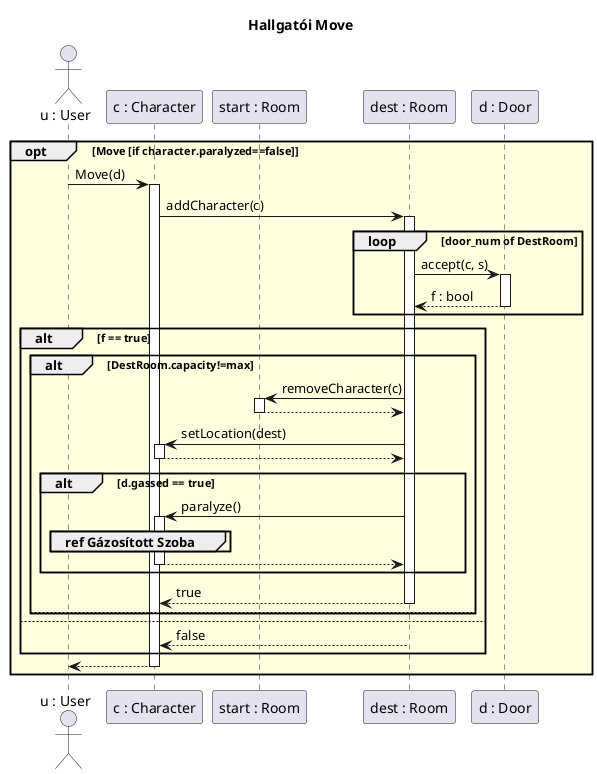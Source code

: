 @startuml move

Title Hallgatói Move

actor "u : User" as u
participant "c : Character" as char
participant "start : Room" as sz
participant "dest : Room" as dsz
participant "d : Door" as a

opt #lightyellow Move [if character.paralyzed==false]
    u->char ++: Move(d)
    char->dsz ++: addCharacter(c)

    loop door_num of DestRoom
        dsz->a ++: accept(c, s)
        a-->dsz --: f : bool
    end

    alt f == true
        alt DestRoom.capacity!=max

            dsz->sz ++: removeCharacter(c)
            return

            dsz->char ++: setLocation(dest)
            return

            alt d.gassed == true
                dsz -> char ++: paralyze()
                group ref Gázosított Szoba
                end
                return
            end


            dsz-->char --: true

        else
        end
    else
        dsz-->char --: false
    end
    char-->u --:
end

@enduml

@startuml oktatoi move

Title Oktatói Move

actor "u : AI" as u
participant "c : Character" as char
participant "start : Room" as sz
participant "dest : Room" as dsz
participant "d : Door" as a

opt #lightyellow Move [if character.skipturn==false]
    u->char ++: Move(d)
    char->dsz ++: addCharacter(c)

    loop door_num of DestRoom
        dsz->a ++: accept(c, s)
        a-->dsz --: f : bool
    end

    alt f == true
        alt DestRoom.capacity!=max

            dsz->sz ++: removeCharacter(c)
            return

            dsz->char ++: setLocation(dest)
            return

            alt d.gassed == true
                dsz -> char ++: paralyze()
                group ref Gázosított Szoba
                end
                return
            end


            dsz-->char --: true

        else
        end
    else
        dsz-->char --: false
    end
    char-->u --:
end

@enduml
